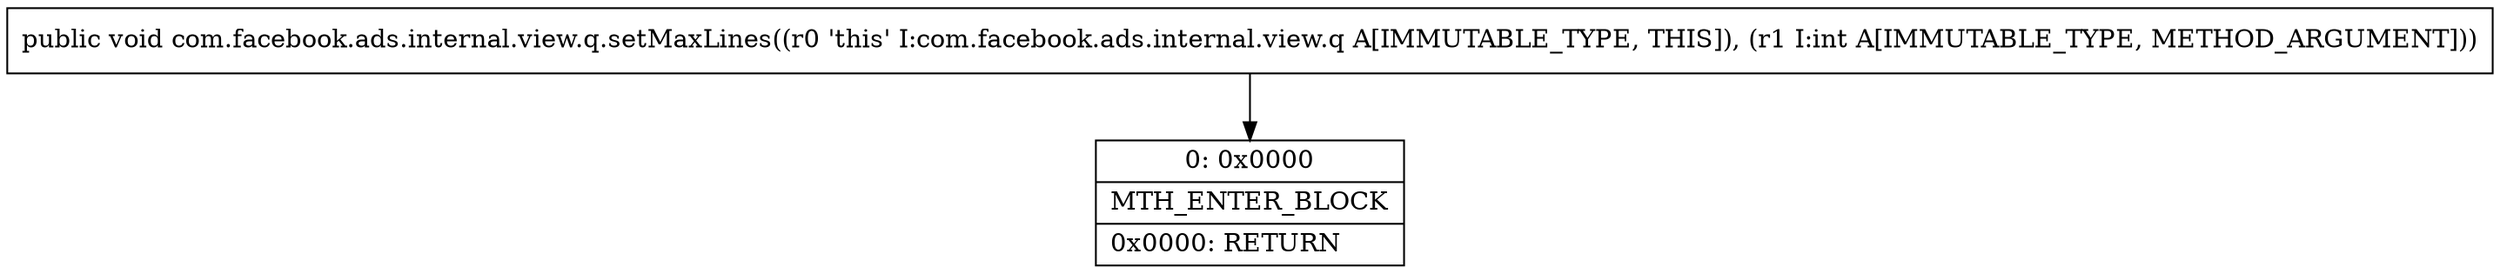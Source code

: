 digraph "CFG forcom.facebook.ads.internal.view.q.setMaxLines(I)V" {
Node_0 [shape=record,label="{0\:\ 0x0000|MTH_ENTER_BLOCK\l|0x0000: RETURN   \l}"];
MethodNode[shape=record,label="{public void com.facebook.ads.internal.view.q.setMaxLines((r0 'this' I:com.facebook.ads.internal.view.q A[IMMUTABLE_TYPE, THIS]), (r1 I:int A[IMMUTABLE_TYPE, METHOD_ARGUMENT])) }"];
MethodNode -> Node_0;
}

